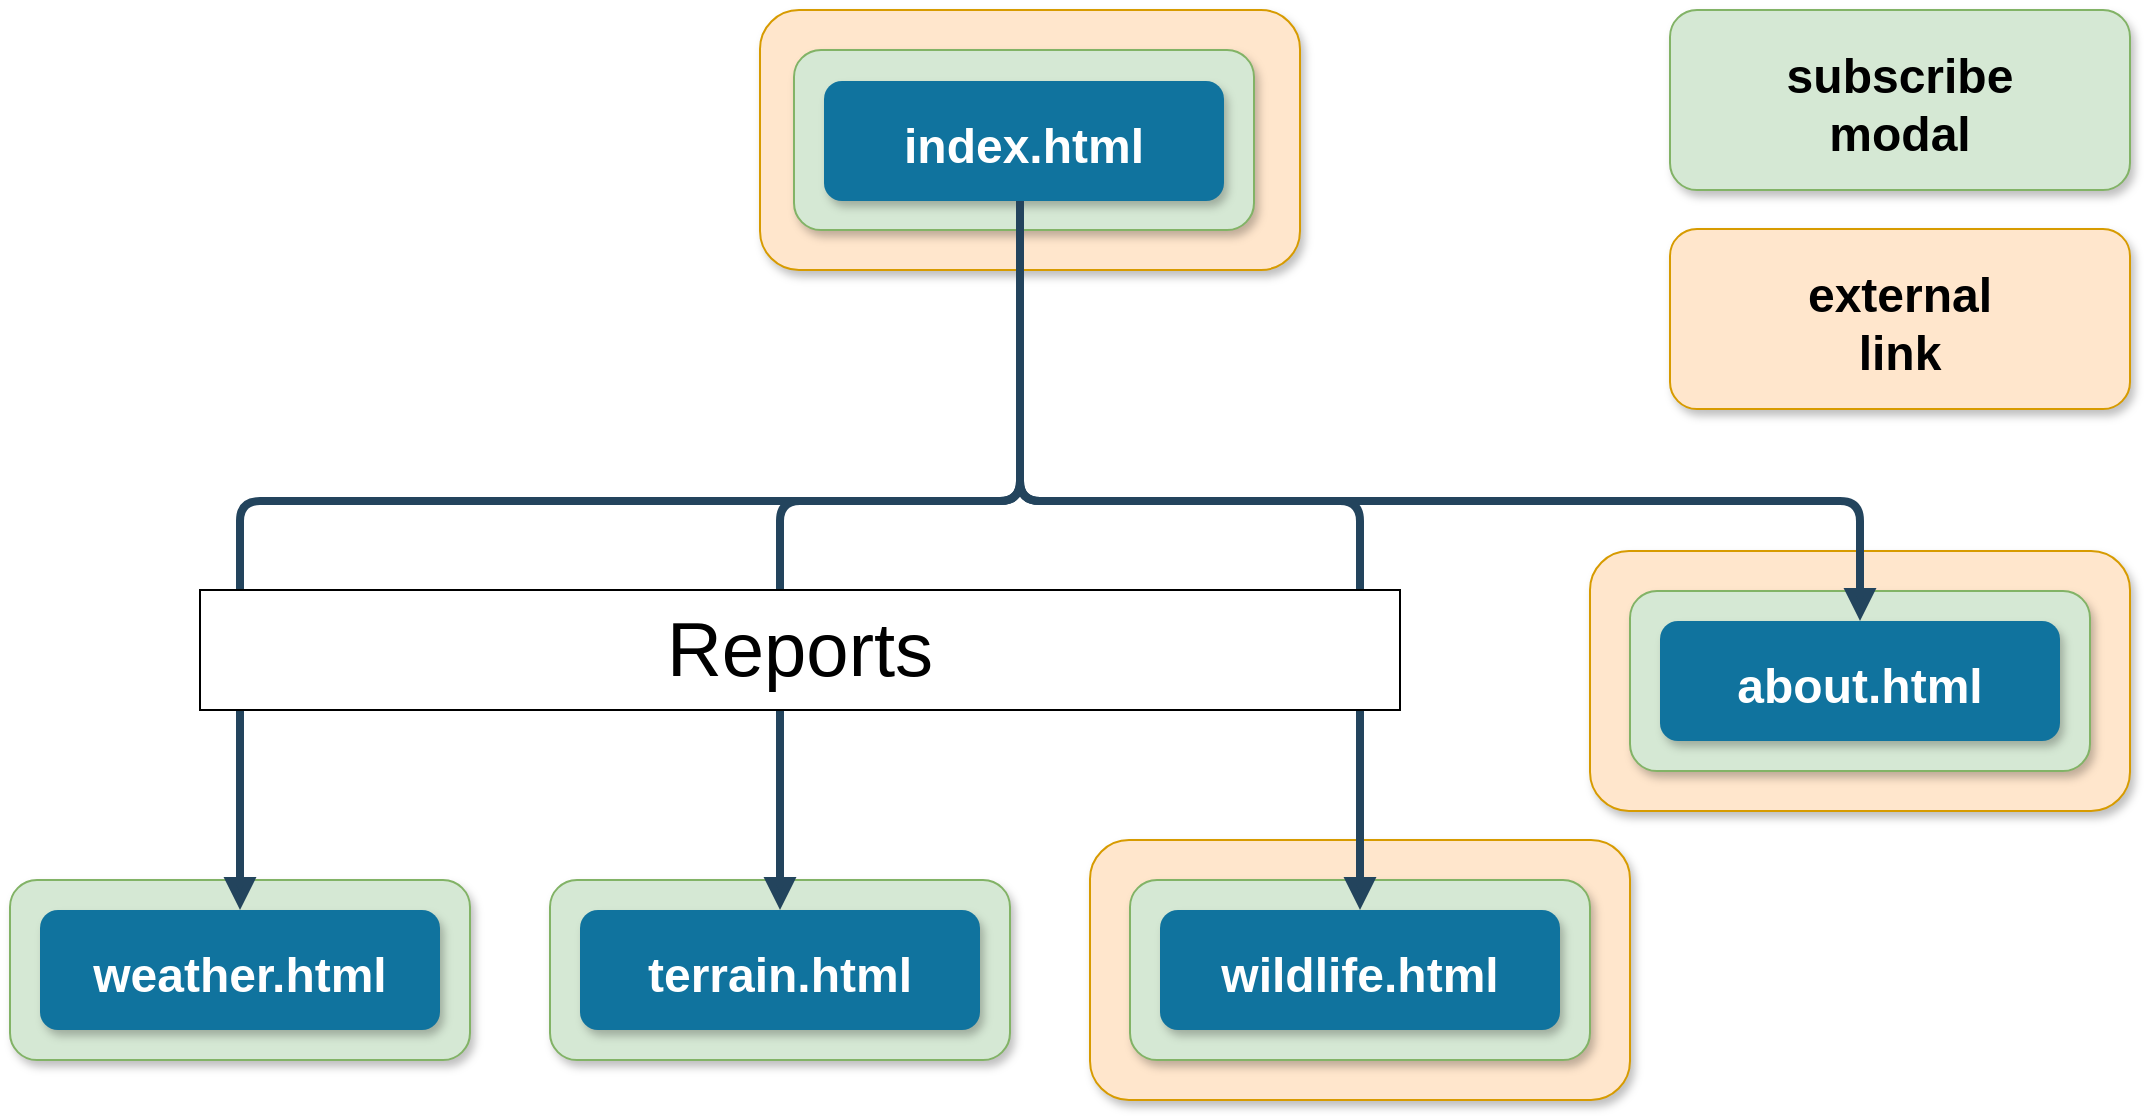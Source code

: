 <mxfile version="12.8.4"><diagram name="Page-1" id="97916047-d0de-89f5-080d-49f4d83e522f"><mxGraphModel dx="2966" dy="1426" grid="1" gridSize="10" guides="1" tooltips="1" connect="1" arrows="1" fold="1" page="1" pageScale="1.5" pageWidth="1169" pageHeight="827" background="#ffffff" math="0" shadow="0"><root><mxCell id="0"/><mxCell id="1" parent="0"/><mxCell id="AliY45NT_0eHILYF6QbR-16" value="external&#10;link" style="rounded=1;fillColor=#ffe6cc;strokeColor=#d79b00;shadow=1;fontStyle=1;fontSize=24;" vertex="1" parent="1"><mxGeometry x="805" y="585" width="270" height="130" as="geometry"/></mxCell><mxCell id="AliY45NT_0eHILYF6QbR-14" value="external&#10;link" style="rounded=1;fillColor=#ffe6cc;strokeColor=#d79b00;shadow=1;fontStyle=1;fontSize=24;" vertex="1" parent="1"><mxGeometry x="1055" y="440.5" width="270" height="130" as="geometry"/></mxCell><mxCell id="AliY45NT_0eHILYF6QbR-12" value="external&#10;link" style="rounded=1;fillColor=#ffe6cc;strokeColor=#d79b00;shadow=1;fontStyle=1;fontSize=24;" vertex="1" parent="1"><mxGeometry x="640" y="170" width="270" height="130" as="geometry"/></mxCell><mxCell id="AliY45NT_0eHILYF6QbR-10" value="subscribe&#10;modal" style="rounded=1;fillColor=#d5e8d4;strokeColor=#82b366;shadow=1;fontStyle=1;fontSize=24;" vertex="1" parent="1"><mxGeometry x="265" y="605" width="230" height="90" as="geometry"/></mxCell><mxCell id="AliY45NT_0eHILYF6QbR-9" value="subscribe&#10;modal" style="rounded=1;fillColor=#d5e8d4;strokeColor=#82b366;shadow=1;fontStyle=1;fontSize=24;" vertex="1" parent="1"><mxGeometry x="535" y="605" width="230" height="90" as="geometry"/></mxCell><mxCell id="AliY45NT_0eHILYF6QbR-8" value="subscribe&#10;modal" style="rounded=1;fillColor=#d5e8d4;strokeColor=#82b366;shadow=1;fontStyle=1;fontSize=24;" vertex="1" parent="1"><mxGeometry x="825" y="605" width="230" height="90" as="geometry"/></mxCell><mxCell id="AliY45NT_0eHILYF6QbR-7" value="subscribe&#10;modal" style="rounded=1;fillColor=#d5e8d4;strokeColor=#82b366;shadow=1;fontStyle=1;fontSize=24;" vertex="1" parent="1"><mxGeometry x="1075" y="460.5" width="230" height="90" as="geometry"/></mxCell><mxCell id="AliY45NT_0eHILYF6QbR-5" value="subscribe" style="rounded=1;fillColor=#d5e8d4;strokeColor=#82b366;shadow=1;fontStyle=1;fontSize=24;" vertex="1" parent="1"><mxGeometry x="657" y="190" width="230" height="90" as="geometry"/></mxCell><mxCell id="2" value="index.html" style="rounded=1;fillColor=#10739E;strokeColor=none;shadow=1;gradientColor=none;fontStyle=1;fontColor=#FFFFFF;fontSize=24;" parent="1" vertex="1"><mxGeometry x="672" y="205.5" width="200" height="60" as="geometry"/></mxCell><mxCell id="46uT3fT-mP8UBc11BVBQ-58" value="weather.html" style="rounded=1;fillColor=#10739E;strokeColor=none;shadow=1;gradientColor=none;fontStyle=1;fontColor=#FFFFFF;fontSize=24;" parent="1" vertex="1"><mxGeometry x="280" y="620" width="200" height="60" as="geometry"/></mxCell><mxCell id="46uT3fT-mP8UBc11BVBQ-59" value="terrain.html" style="rounded=1;fillColor=#10739E;strokeColor=none;shadow=1;gradientColor=none;fontStyle=1;fontColor=#FFFFFF;fontSize=24;" parent="1" vertex="1"><mxGeometry x="550" y="620" width="200" height="60" as="geometry"/></mxCell><mxCell id="46uT3fT-mP8UBc11BVBQ-60" value="wildlife.html" style="rounded=1;fillColor=#10739E;strokeColor=none;shadow=1;gradientColor=none;fontStyle=1;fontColor=#FFFFFF;fontSize=24;" parent="1" vertex="1"><mxGeometry x="840" y="620" width="200" height="60" as="geometry"/></mxCell><mxCell id="46uT3fT-mP8UBc11BVBQ-61" value="about.html" style="rounded=1;fillColor=#10739E;strokeColor=none;shadow=1;gradientColor=none;fontStyle=1;fontColor=#FFFFFF;fontSize=24;" parent="1" vertex="1"><mxGeometry x="1090" y="475.5" width="200" height="60" as="geometry"/></mxCell><mxCell id="46uT3fT-mP8UBc11BVBQ-62" value="" style="edgeStyle=elbowEdgeStyle;elbow=vertical;strokeWidth=4;endArrow=block;endFill=1;fontStyle=1;strokeColor=#23445D;" parent="1" target="46uT3fT-mP8UBc11BVBQ-58" edge="1"><mxGeometry x="20" y="25.5" width="100" height="100" as="geometry"><mxPoint x="770" y="265.5" as="sourcePoint"/><mxPoint x="120" y="25.5" as="targetPoint"/><Array as="points"><mxPoint x="550" y="415.5"/></Array></mxGeometry></mxCell><mxCell id="46uT3fT-mP8UBc11BVBQ-63" value="" style="edgeStyle=elbowEdgeStyle;elbow=vertical;strokeWidth=4;endArrow=block;endFill=1;fontStyle=1;strokeColor=#23445D;" parent="1" target="46uT3fT-mP8UBc11BVBQ-61" edge="1"><mxGeometry x="20" y="25.5" width="100" height="100" as="geometry"><mxPoint x="770" y="265.5" as="sourcePoint"/><mxPoint x="120" y="25.5" as="targetPoint"/><Array as="points"><mxPoint x="970" y="415.5"/></Array></mxGeometry></mxCell><mxCell id="46uT3fT-mP8UBc11BVBQ-64" value="" style="edgeStyle=elbowEdgeStyle;elbow=vertical;strokeWidth=4;endArrow=block;endFill=1;fontStyle=1;strokeColor=#23445D;" parent="1" target="46uT3fT-mP8UBc11BVBQ-59" edge="1"><mxGeometry x="20" y="25.5" width="100" height="100" as="geometry"><mxPoint x="770" y="265.5" as="sourcePoint"/><mxPoint x="120" y="25.5" as="targetPoint"/><Array as="points"><mxPoint x="650" y="415.5"/></Array></mxGeometry></mxCell><mxCell id="46uT3fT-mP8UBc11BVBQ-65" value="" style="edgeStyle=elbowEdgeStyle;elbow=vertical;strokeWidth=4;endArrow=block;endFill=1;fontStyle=1;strokeColor=#23445D;" parent="1" target="46uT3fT-mP8UBc11BVBQ-60" edge="1"><mxGeometry x="20" y="25.5" width="100" height="100" as="geometry"><mxPoint x="770" y="265.5" as="sourcePoint"/><mxPoint x="120" y="25.5" as="targetPoint"/><Array as="points"><mxPoint x="940" y="415.5"/></Array></mxGeometry></mxCell><mxCell id="AliY45NT_0eHILYF6QbR-2" value="&lt;font style=&quot;font-size: 38px&quot;&gt;Reports&lt;/font&gt;" style="rounded=0;whiteSpace=wrap;html=1;" vertex="1" parent="1"><mxGeometry x="360" y="460" width="600" height="60" as="geometry"/></mxCell><mxCell id="AliY45NT_0eHILYF6QbR-6" value="subscribe&#10;modal" style="rounded=1;fillColor=#d5e8d4;strokeColor=#82b366;shadow=1;fontStyle=1;fontSize=24;" vertex="1" parent="1"><mxGeometry x="1095" y="170" width="230" height="90" as="geometry"/></mxCell><mxCell id="AliY45NT_0eHILYF6QbR-11" value="external&#10;link" style="rounded=1;fillColor=#ffe6cc;strokeColor=#d79b00;shadow=1;fontStyle=1;fontSize=24;" vertex="1" parent="1"><mxGeometry x="1095" y="279.5" width="230" height="90" as="geometry"/></mxCell></root></mxGraphModel></diagram></mxfile>